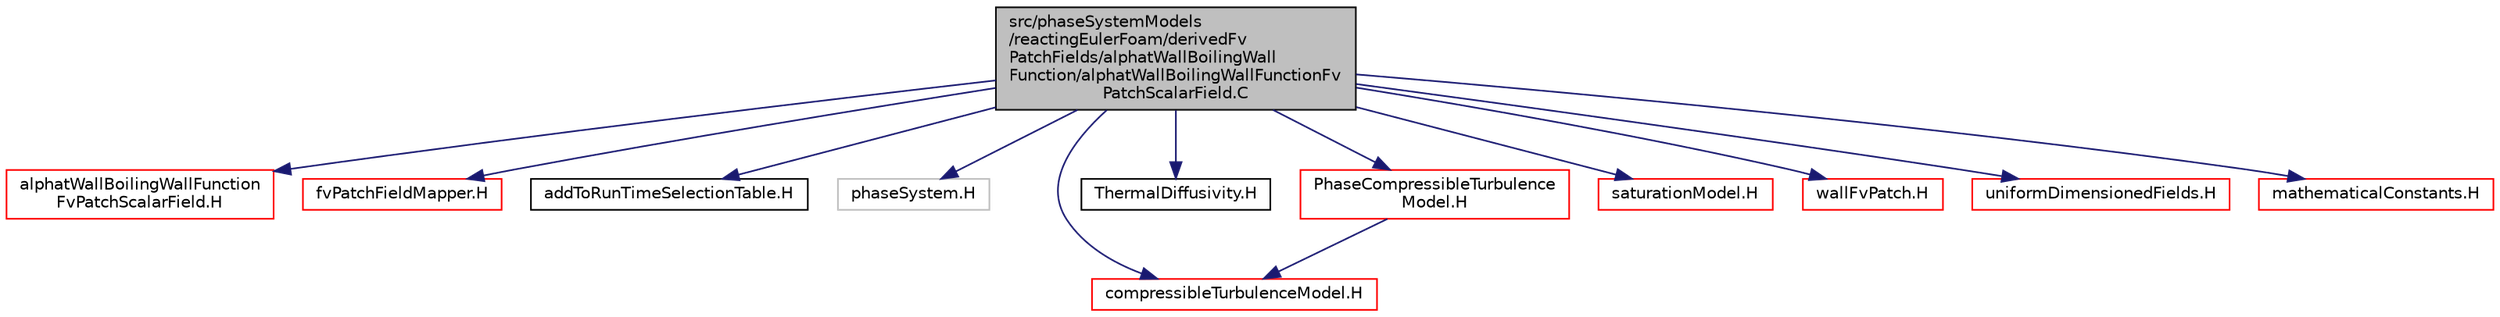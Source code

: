 digraph "src/phaseSystemModels/reactingEulerFoam/derivedFvPatchFields/alphatWallBoilingWallFunction/alphatWallBoilingWallFunctionFvPatchScalarField.C"
{
  bgcolor="transparent";
  edge [fontname="Helvetica",fontsize="10",labelfontname="Helvetica",labelfontsize="10"];
  node [fontname="Helvetica",fontsize="10",shape=record];
  Node1 [label="src/phaseSystemModels\l/reactingEulerFoam/derivedFv\lPatchFields/alphatWallBoilingWall\lFunction/alphatWallBoilingWallFunctionFv\lPatchScalarField.C",height=0.2,width=0.4,color="black", fillcolor="grey75", style="filled" fontcolor="black"];
  Node1 -> Node2 [color="midnightblue",fontsize="10",style="solid",fontname="Helvetica"];
  Node2 [label="alphatWallBoilingWallFunction\lFvPatchScalarField.H",height=0.2,width=0.4,color="red",URL="$alphatWallBoilingWallFunctionFvPatchScalarField_8H.html"];
  Node1 -> Node3 [color="midnightblue",fontsize="10",style="solid",fontname="Helvetica"];
  Node3 [label="fvPatchFieldMapper.H",height=0.2,width=0.4,color="red",URL="$fvPatchFieldMapper_8H.html"];
  Node1 -> Node4 [color="midnightblue",fontsize="10",style="solid",fontname="Helvetica"];
  Node4 [label="addToRunTimeSelectionTable.H",height=0.2,width=0.4,color="black",URL="$addToRunTimeSelectionTable_8H.html",tooltip="Macros for easy insertion into run-time selection tables. "];
  Node1 -> Node5 [color="midnightblue",fontsize="10",style="solid",fontname="Helvetica"];
  Node5 [label="phaseSystem.H",height=0.2,width=0.4,color="grey75"];
  Node1 -> Node6 [color="midnightblue",fontsize="10",style="solid",fontname="Helvetica"];
  Node6 [label="compressibleTurbulenceModel.H",height=0.2,width=0.4,color="red",URL="$compressibleTurbulenceModel_8H.html"];
  Node1 -> Node7 [color="midnightblue",fontsize="10",style="solid",fontname="Helvetica"];
  Node7 [label="ThermalDiffusivity.H",height=0.2,width=0.4,color="black",URL="$ThermalDiffusivity_8H.html"];
  Node1 -> Node8 [color="midnightblue",fontsize="10",style="solid",fontname="Helvetica"];
  Node8 [label="PhaseCompressibleTurbulence\lModel.H",height=0.2,width=0.4,color="red",URL="$PhaseCompressibleTurbulenceModel_8H.html"];
  Node8 -> Node6 [color="midnightblue",fontsize="10",style="solid",fontname="Helvetica"];
  Node1 -> Node9 [color="midnightblue",fontsize="10",style="solid",fontname="Helvetica"];
  Node9 [label="saturationModel.H",height=0.2,width=0.4,color="red",URL="$saturationModel_8H.html"];
  Node1 -> Node10 [color="midnightblue",fontsize="10",style="solid",fontname="Helvetica"];
  Node10 [label="wallFvPatch.H",height=0.2,width=0.4,color="red",URL="$wallFvPatch_8H.html"];
  Node1 -> Node11 [color="midnightblue",fontsize="10",style="solid",fontname="Helvetica"];
  Node11 [label="uniformDimensionedFields.H",height=0.2,width=0.4,color="red",URL="$uniformDimensionedFields_8H.html"];
  Node1 -> Node12 [color="midnightblue",fontsize="10",style="solid",fontname="Helvetica"];
  Node12 [label="mathematicalConstants.H",height=0.2,width=0.4,color="red",URL="$mathematicalConstants_8H.html"];
}
